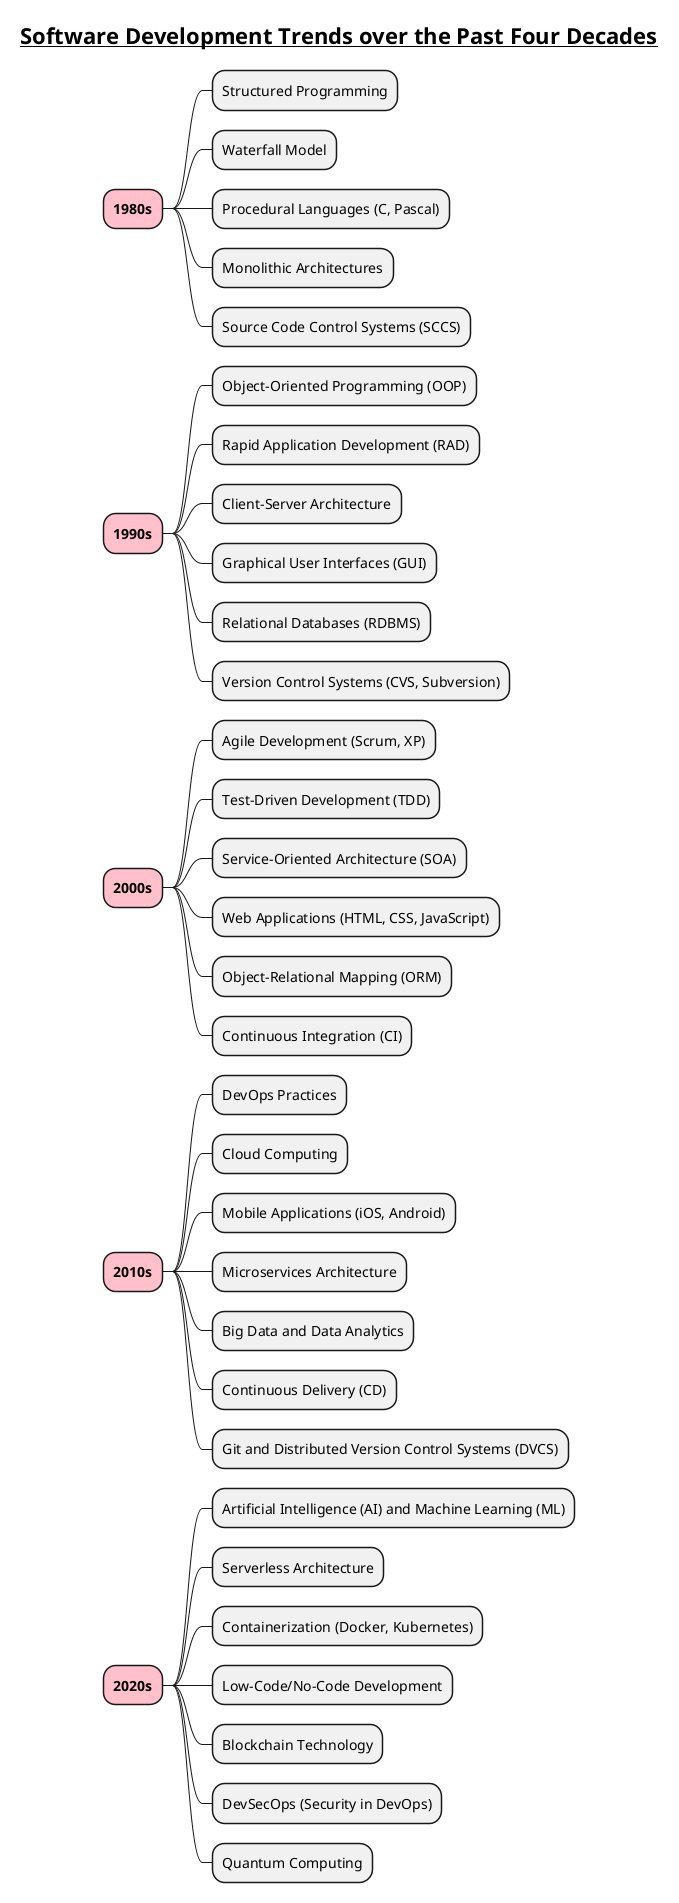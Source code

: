 @startmindmap
title =__Software Development Trends over the Past Four Decades__

*[#pink] **1980s**
** Structured Programming
** Waterfall Model
** Procedural Languages (C, Pascal)
** Monolithic Architectures
** Source Code Control Systems (SCCS)

*[#pink] **1990s**
** Object-Oriented Programming (OOP)
** Rapid Application Development (RAD)
** Client-Server Architecture
** Graphical User Interfaces (GUI)
** Relational Databases (RDBMS)
** Version Control Systems (CVS, Subversion)

*[#pink] **2000s**
** Agile Development (Scrum, XP)
** Test-Driven Development (TDD)
** Service-Oriented Architecture (SOA)
** Web Applications (HTML, CSS, JavaScript)
** Object-Relational Mapping (ORM)
** Continuous Integration (CI)

*[#pink] **2010s**
** DevOps Practices
** Cloud Computing
** Mobile Applications (iOS, Android)
** Microservices Architecture
** Big Data and Data Analytics
** Continuous Delivery (CD)
** Git and Distributed Version Control Systems (DVCS)

*[#pink] **2020s**
** Artificial Intelligence (AI) and Machine Learning (ML)
** Serverless Architecture
** Containerization (Docker, Kubernetes)
** Low-Code/No-Code Development
** Blockchain Technology
** DevSecOps (Security in DevOps)
** Quantum Computing

@endmindmap
